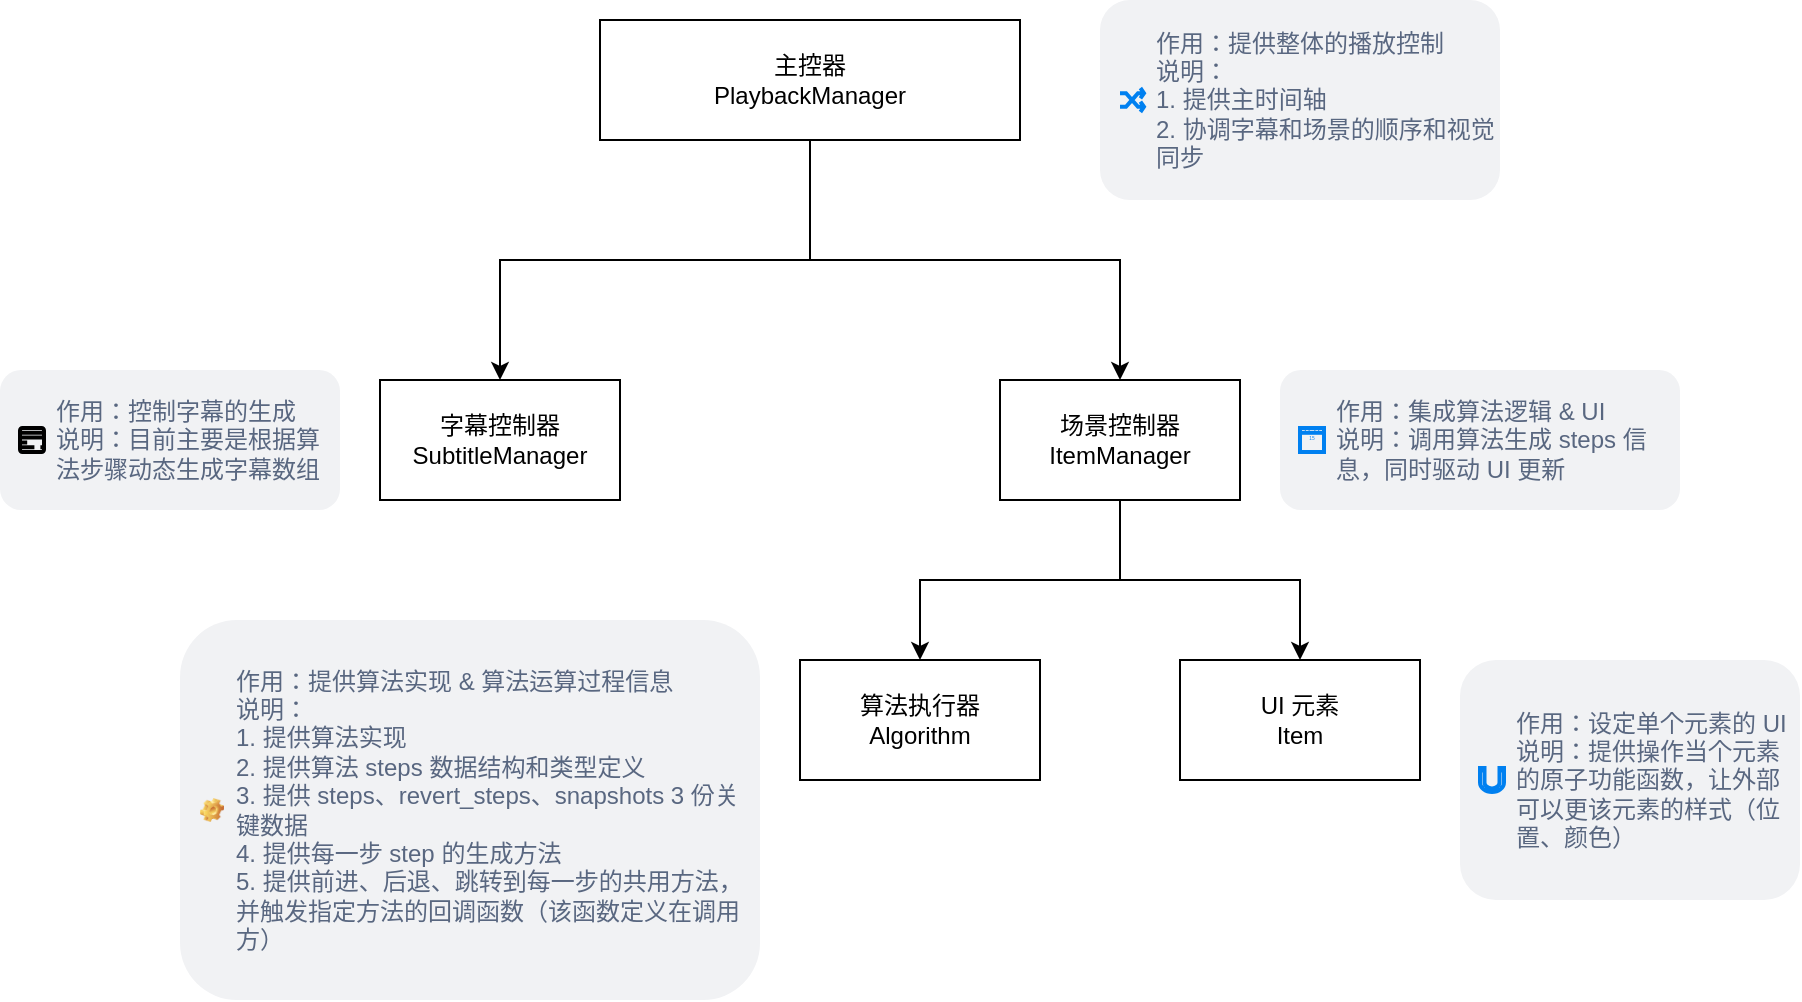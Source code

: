 <mxfile version="21.6.9" type="github">
  <diagram name="第 1 页" id="mGX7JHn-emaisip8i1rK">
    <mxGraphModel dx="1889" dy="564" grid="1" gridSize="10" guides="1" tooltips="1" connect="1" arrows="1" fold="1" page="1" pageScale="1" pageWidth="827" pageHeight="1169" math="0" shadow="0">
      <root>
        <mxCell id="0" />
        <mxCell id="1" parent="0" />
        <mxCell id="50C9T-3_KakUq4iRH_eM-3" value="" style="edgeStyle=orthogonalEdgeStyle;rounded=0;orthogonalLoop=1;jettySize=auto;html=1;" edge="1" parent="1" source="50C9T-3_KakUq4iRH_eM-1" target="50C9T-3_KakUq4iRH_eM-2">
          <mxGeometry relative="1" as="geometry" />
        </mxCell>
        <mxCell id="50C9T-3_KakUq4iRH_eM-6" value="" style="edgeStyle=orthogonalEdgeStyle;rounded=0;orthogonalLoop=1;jettySize=auto;html=1;" edge="1" parent="1" source="50C9T-3_KakUq4iRH_eM-1" target="50C9T-3_KakUq4iRH_eM-5">
          <mxGeometry relative="1" as="geometry" />
        </mxCell>
        <mxCell id="50C9T-3_KakUq4iRH_eM-1" value="主控器&lt;br&gt;PlaybackManager" style="rounded=0;whiteSpace=wrap;html=1;" vertex="1" parent="1">
          <mxGeometry x="270" y="580" width="210" height="60" as="geometry" />
        </mxCell>
        <mxCell id="50C9T-3_KakUq4iRH_eM-2" value="字幕控制器&lt;br&gt;SubtitleManager" style="whiteSpace=wrap;html=1;rounded=0;" vertex="1" parent="1">
          <mxGeometry x="160" y="760" width="120" height="60" as="geometry" />
        </mxCell>
        <mxCell id="50C9T-3_KakUq4iRH_eM-12" value="" style="edgeStyle=orthogonalEdgeStyle;rounded=0;orthogonalLoop=1;jettySize=auto;html=1;" edge="1" parent="1" source="50C9T-3_KakUq4iRH_eM-5" target="50C9T-3_KakUq4iRH_eM-11">
          <mxGeometry relative="1" as="geometry" />
        </mxCell>
        <mxCell id="50C9T-3_KakUq4iRH_eM-14" value="" style="edgeStyle=orthogonalEdgeStyle;rounded=0;orthogonalLoop=1;jettySize=auto;html=1;" edge="1" parent="1" source="50C9T-3_KakUq4iRH_eM-5" target="50C9T-3_KakUq4iRH_eM-13">
          <mxGeometry relative="1" as="geometry" />
        </mxCell>
        <mxCell id="50C9T-3_KakUq4iRH_eM-5" value="场景控制器&lt;br&gt;ItemManager" style="whiteSpace=wrap;html=1;rounded=0;" vertex="1" parent="1">
          <mxGeometry x="470" y="760" width="120" height="60" as="geometry" />
        </mxCell>
        <mxCell id="50C9T-3_KakUq4iRH_eM-11" value="算法执行器&lt;br&gt;Algorithm" style="whiteSpace=wrap;html=1;rounded=0;" vertex="1" parent="1">
          <mxGeometry x="370" y="900" width="120" height="60" as="geometry" />
        </mxCell>
        <mxCell id="50C9T-3_KakUq4iRH_eM-13" value="UI 元素&lt;br&gt;Item" style="whiteSpace=wrap;html=1;rounded=0;" vertex="1" parent="1">
          <mxGeometry x="560" y="900" width="120" height="60" as="geometry" />
        </mxCell>
        <mxCell id="50C9T-3_KakUq4iRH_eM-15" value="作用：控制字幕的生成&lt;br&gt;说明：目前主要是根据算法步骤动态生成字幕数组" style="rounded=1;align=left;fillColor=#F1F2F4;strokeColor=none;html=1;fontColor=#596780;fontSize=12;spacingLeft=26;whiteSpace=wrap;" vertex="1" parent="1">
          <mxGeometry x="-30" y="755" width="170" height="70" as="geometry" />
        </mxCell>
        <mxCell id="50C9T-3_KakUq4iRH_eM-16" value="" style="shape=mxgraph.ios7.icons.credit_card;fillColor=none;strokeColor=default;fontColor=#3333FF;labelPosition=right;verticalLabelPosition=bottom;align=center;verticalAlign=top;html=1;whiteSpace=wrap;spacingLeft=5;labelBackgroundColor=#ffffff;strokeWidth=2;shadow=0;dashed=0;" vertex="1" parent="50C9T-3_KakUq4iRH_eM-15">
          <mxGeometry y="0.5" width="12" height="12" relative="1" as="geometry">
            <mxPoint x="10" y="-6" as="offset" />
          </mxGeometry>
        </mxCell>
        <mxCell id="50C9T-3_KakUq4iRH_eM-17" value="作用：集成算法逻辑 &amp;amp; UI&lt;br&gt;说明：调用算法生成 steps 信息，同时驱动 UI 更新" style="rounded=1;align=left;fillColor=#F1F2F4;strokeColor=none;html=1;fontColor=#596780;fontSize=12;spacingLeft=26;whiteSpace=wrap;" vertex="1" parent="1">
          <mxGeometry x="610" y="755" width="200" height="70" as="geometry" />
        </mxCell>
        <mxCell id="50C9T-3_KakUq4iRH_eM-18" value="" style="shape=mxgraph.ios7.icons.calendar;fillColor=none;strokeColor=#0080F0;fontColor=#ffffff;labelPosition=right;verticalLabelPosition=bottom;align=center;verticalAlign=top;html=1;whiteSpace=wrap;spacingLeft=5;labelBackgroundColor=#ffffff;strokeWidth=2;shadow=0;dashed=0;" vertex="1" parent="50C9T-3_KakUq4iRH_eM-17">
          <mxGeometry y="0.5" width="12" height="12" relative="1" as="geometry">
            <mxPoint x="10" y="-6" as="offset" />
          </mxGeometry>
        </mxCell>
        <mxCell id="50C9T-3_KakUq4iRH_eM-19" value="作用：提供算法实现 &amp;amp; 算法运算过程信息&lt;br&gt;说明：&lt;br&gt;1. 提供算法实现&lt;br&gt;2. 提供算法 steps 数据结构和类型定义&lt;br&gt;3. 提供 steps、revert_steps、snapshots 3 份关键数据&lt;br&gt;4. 提供每一步 step 的生成方法&lt;br&gt;5. 提供前进、后退、跳转到每一步的共用方法，并触发指定方法的回调函数（该函数定义在调用方）" style="rounded=1;align=left;fillColor=#F1F2F4;strokeColor=none;html=1;fontColor=#596780;fontSize=12;spacingLeft=26;whiteSpace=wrap;" vertex="1" parent="1">
          <mxGeometry x="60" y="880" width="290" height="190" as="geometry" />
        </mxCell>
        <mxCell id="50C9T-3_KakUq4iRH_eM-20" value="" style="shape=image;fillColor=none;strokeColor=#0080F0;fontColor=#ffffff;labelPosition=right;verticalLabelPosition=bottom;align=center;verticalAlign=top;html=1;whiteSpace=wrap;spacingLeft=5;labelBackgroundColor=#ffffff;strokeWidth=2;shadow=0;dashed=0;imageAspect=0;image=img/clipart/Gear_128x128.png;" vertex="1" parent="50C9T-3_KakUq4iRH_eM-19">
          <mxGeometry y="0.5" width="12" height="12" relative="1" as="geometry">
            <mxPoint x="10" y="-6" as="offset" />
          </mxGeometry>
        </mxCell>
        <mxCell id="50C9T-3_KakUq4iRH_eM-21" value="作用：设定单个元素的 UI&lt;br&gt;说明：提供操作当个元素的原子功能函数，让外部可以更该元素的样式（位置、颜色）" style="rounded=1;align=left;fillColor=#F1F2F4;strokeColor=none;html=1;fontColor=#596780;fontSize=12;spacingLeft=26;whiteSpace=wrap;" vertex="1" parent="1">
          <mxGeometry x="700" y="900" width="170" height="120" as="geometry" />
        </mxCell>
        <mxCell id="50C9T-3_KakUq4iRH_eM-22" value="" style="shape=mxgraph.ios7.icons.magnet;fillColor=none;strokeColor=#0080F0;fontColor=#ffffff;labelPosition=right;verticalLabelPosition=bottom;align=center;verticalAlign=top;html=1;whiteSpace=wrap;spacingLeft=5;labelBackgroundColor=#ffffff;strokeWidth=2;shadow=0;dashed=0;pointerEvents=1;" vertex="1" parent="50C9T-3_KakUq4iRH_eM-21">
          <mxGeometry y="0.5" width="12" height="12" relative="1" as="geometry">
            <mxPoint x="10" y="-6" as="offset" />
          </mxGeometry>
        </mxCell>
        <mxCell id="50C9T-3_KakUq4iRH_eM-23" value="作用：提供整体的播放控制&lt;br&gt;说明：&lt;br&gt;1. 提供主时间轴&lt;br&gt;2. 协调字幕和场景的顺序和视觉同步" style="rounded=1;align=left;fillColor=#F1F2F4;strokeColor=none;html=1;fontColor=#596780;fontSize=12;spacingLeft=26;whiteSpace=wrap;" vertex="1" parent="1">
          <mxGeometry x="520" y="570" width="200" height="100" as="geometry" />
        </mxCell>
        <mxCell id="50C9T-3_KakUq4iRH_eM-24" value="" style="shape=mxgraph.ios7.icons.shuffle;fillColor=none;strokeColor=#0080F0;fontColor=#ffffff;labelPosition=right;verticalLabelPosition=bottom;align=center;verticalAlign=top;html=1;whiteSpace=wrap;spacingLeft=5;labelBackgroundColor=#ffffff;strokeWidth=2;shadow=0;dashed=0;pointerEvents=1;" vertex="1" parent="50C9T-3_KakUq4iRH_eM-23">
          <mxGeometry y="0.5" width="12" height="12" relative="1" as="geometry">
            <mxPoint x="10" y="-6" as="offset" />
          </mxGeometry>
        </mxCell>
      </root>
    </mxGraphModel>
  </diagram>
</mxfile>
